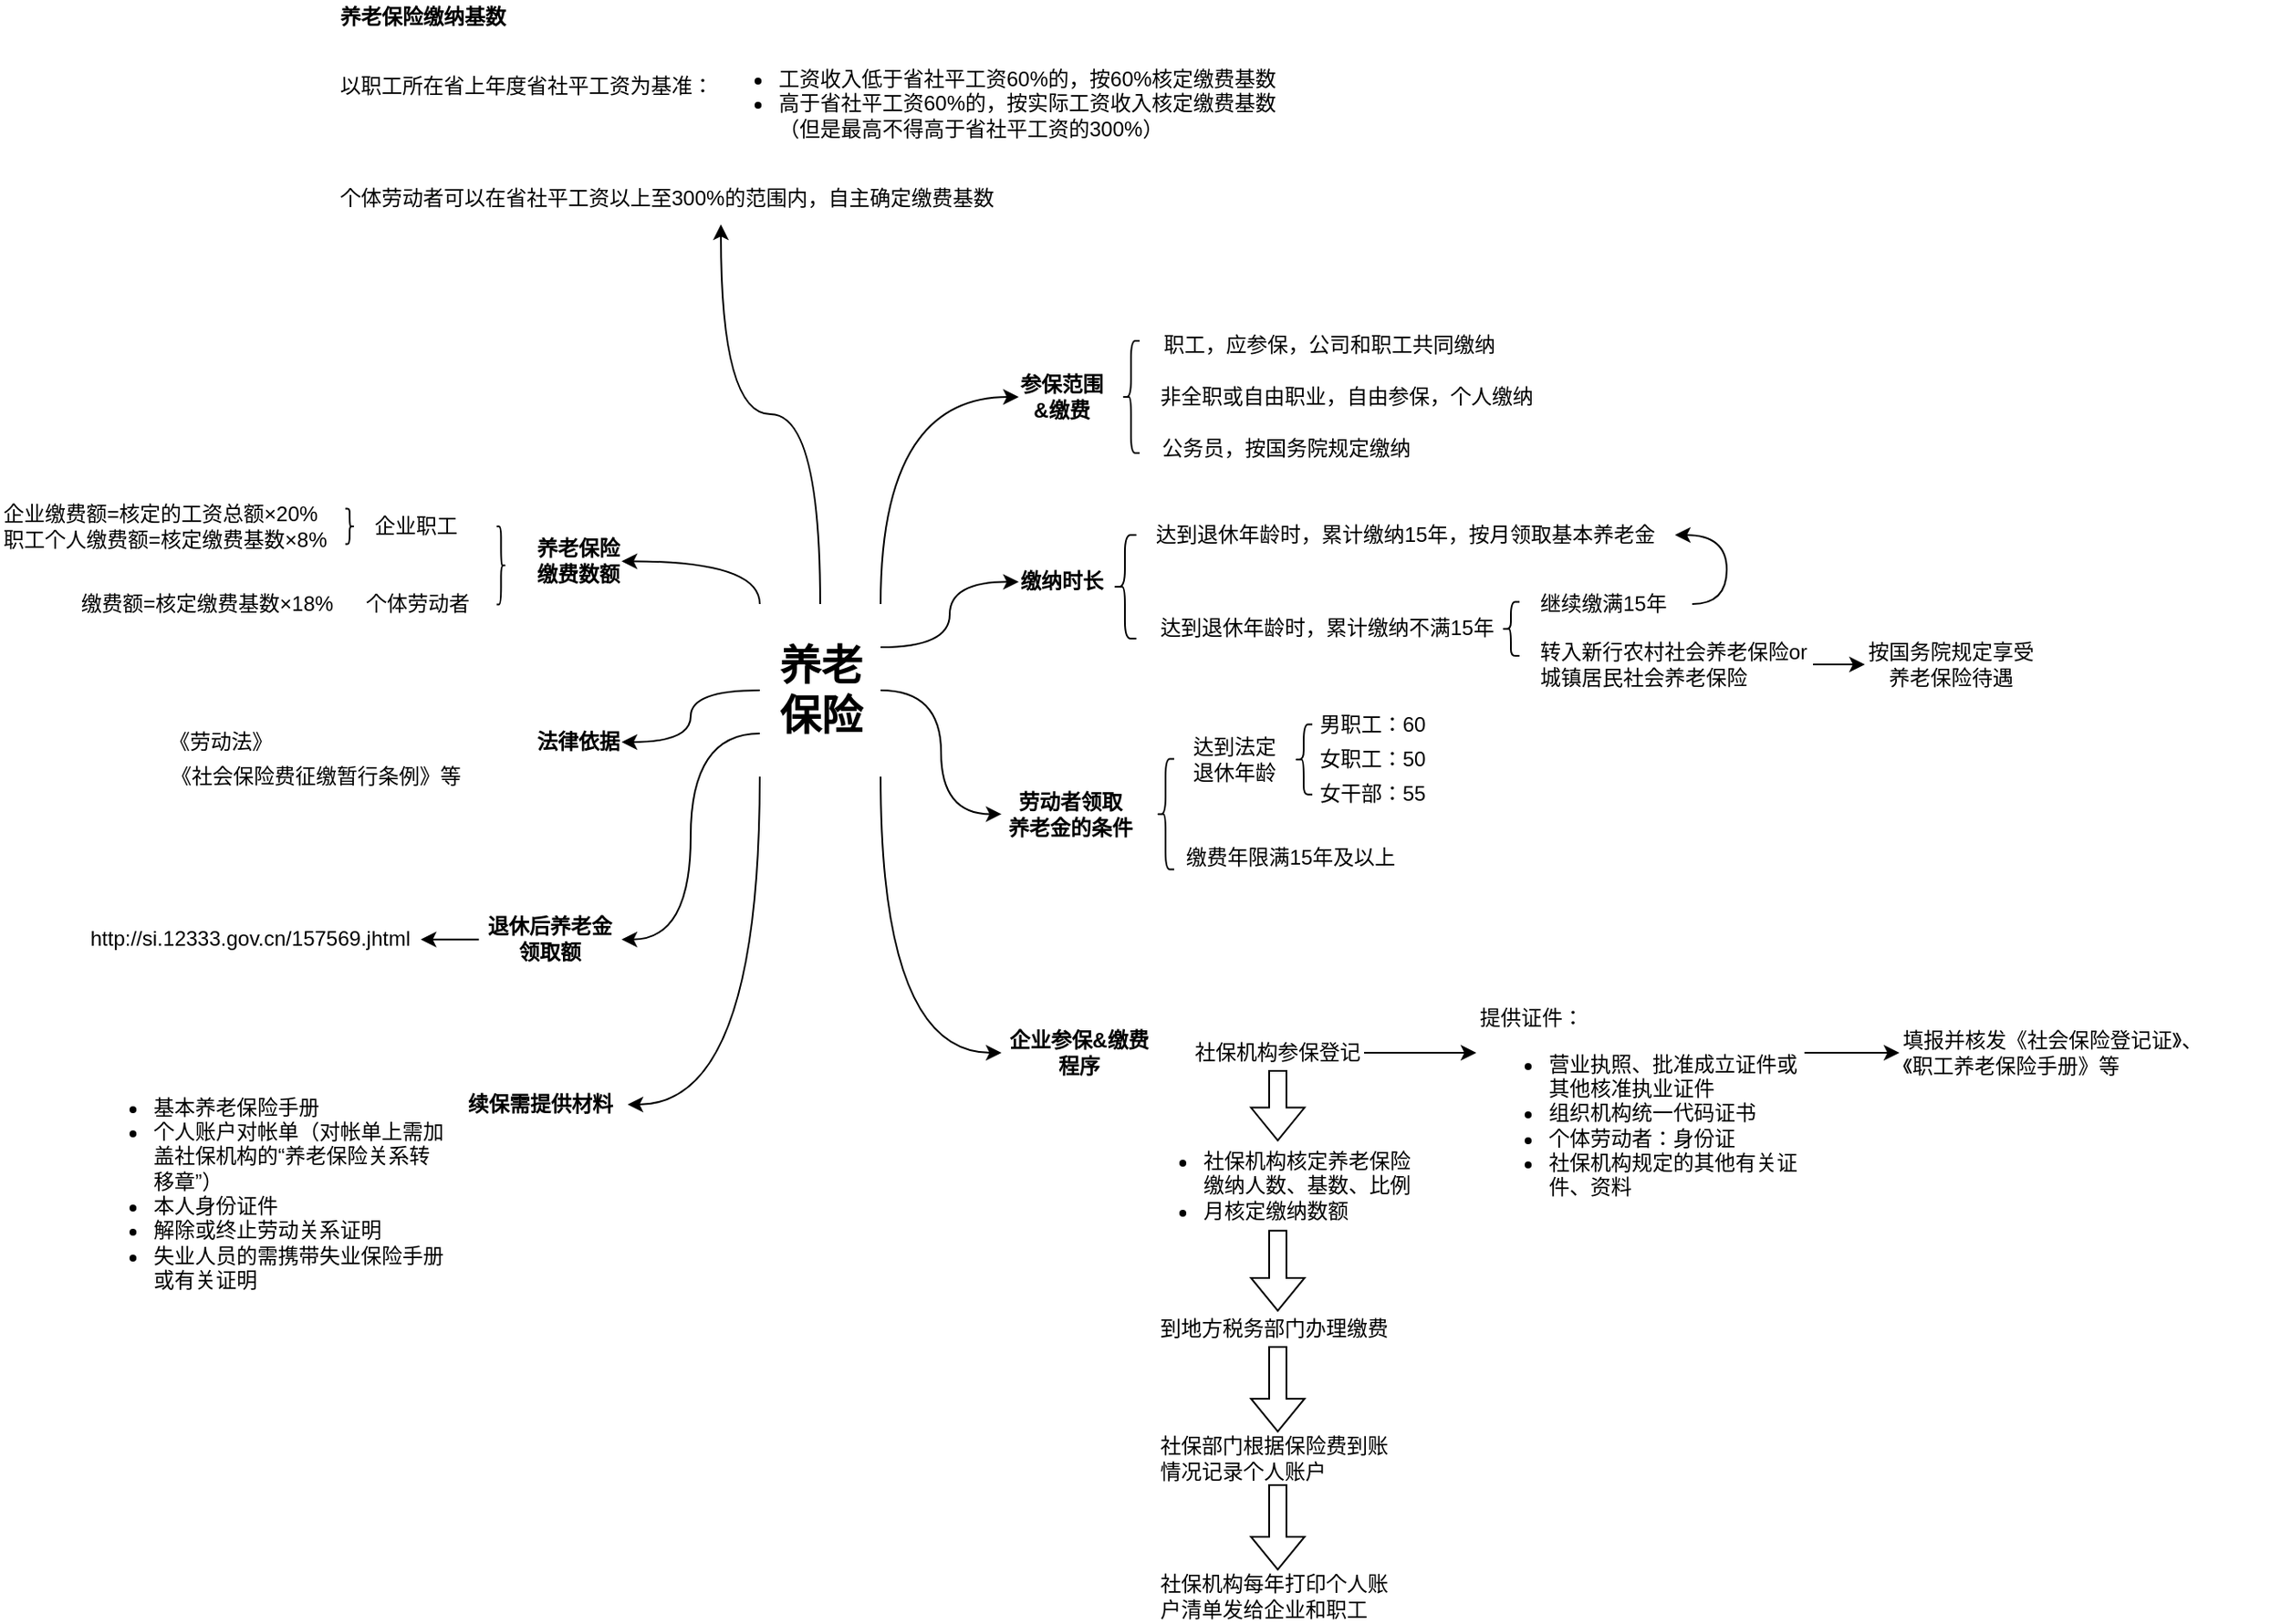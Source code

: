 <mxfile version="12.4.3" type="github" pages="1">
  <diagram id="XFLZumGhxRqdm-QpVZjw" name="第 1 页">
    <mxGraphModel dx="1673" dy="879" grid="1" gridSize="10" guides="1" tooltips="1" connect="1" arrows="1" fold="1" page="1" pageScale="1" pageWidth="827" pageHeight="1169" math="0" shadow="0">
      <root>
        <mxCell id="0"/>
        <mxCell id="1" parent="0"/>
        <mxCell id="seUnBZEun3gRnmeXoh-8-163" style="edgeStyle=orthogonalEdgeStyle;curved=1;rounded=0;orthogonalLoop=1;jettySize=auto;html=1;exitX=0.5;exitY=0;exitDx=0;exitDy=0;entryX=0.5;entryY=1;entryDx=0;entryDy=0;fontSize=12;fontColor=#000000;" edge="1" parent="1" source="seUnBZEun3gRnmeXoh-8-1" target="seUnBZEun3gRnmeXoh-8-125">
          <mxGeometry relative="1" as="geometry"/>
        </mxCell>
        <mxCell id="seUnBZEun3gRnmeXoh-8-164" style="edgeStyle=orthogonalEdgeStyle;curved=1;rounded=0;orthogonalLoop=1;jettySize=auto;html=1;exitX=1;exitY=0;exitDx=0;exitDy=0;entryX=0;entryY=0.5;entryDx=0;entryDy=0;fontSize=12;fontColor=#000000;" edge="1" parent="1" source="seUnBZEun3gRnmeXoh-8-1" target="seUnBZEun3gRnmeXoh-8-8">
          <mxGeometry relative="1" as="geometry"/>
        </mxCell>
        <mxCell id="seUnBZEun3gRnmeXoh-8-165" style="edgeStyle=orthogonalEdgeStyle;curved=1;rounded=0;orthogonalLoop=1;jettySize=auto;html=1;exitX=1;exitY=0.25;exitDx=0;exitDy=0;entryX=0;entryY=0.5;entryDx=0;entryDy=0;fontSize=12;fontColor=#000000;" edge="1" parent="1" source="seUnBZEun3gRnmeXoh-8-1" target="seUnBZEun3gRnmeXoh-8-34">
          <mxGeometry relative="1" as="geometry"/>
        </mxCell>
        <mxCell id="seUnBZEun3gRnmeXoh-8-166" style="edgeStyle=orthogonalEdgeStyle;curved=1;rounded=0;orthogonalLoop=1;jettySize=auto;html=1;exitX=1;exitY=0.5;exitDx=0;exitDy=0;entryX=0;entryY=0.5;entryDx=0;entryDy=0;fontSize=12;fontColor=#000000;" edge="1" parent="1" source="seUnBZEun3gRnmeXoh-8-1" target="seUnBZEun3gRnmeXoh-8-89">
          <mxGeometry relative="1" as="geometry"/>
        </mxCell>
        <mxCell id="seUnBZEun3gRnmeXoh-8-169" style="edgeStyle=orthogonalEdgeStyle;curved=1;rounded=0;orthogonalLoop=1;jettySize=auto;html=1;exitX=1;exitY=1;exitDx=0;exitDy=0;entryX=0;entryY=0.5;entryDx=0;entryDy=0;fontSize=12;fontColor=#000000;" edge="1" parent="1" source="seUnBZEun3gRnmeXoh-8-1" target="seUnBZEun3gRnmeXoh-8-56">
          <mxGeometry relative="1" as="geometry"/>
        </mxCell>
        <mxCell id="seUnBZEun3gRnmeXoh-8-170" style="edgeStyle=orthogonalEdgeStyle;curved=1;rounded=0;orthogonalLoop=1;jettySize=auto;html=1;exitX=0;exitY=1;exitDx=0;exitDy=0;entryX=1;entryY=0.5;entryDx=0;entryDy=0;fontSize=12;fontColor=#000000;" edge="1" parent="1" source="seUnBZEun3gRnmeXoh-8-1" target="seUnBZEun3gRnmeXoh-8-133">
          <mxGeometry relative="1" as="geometry"/>
        </mxCell>
        <mxCell id="seUnBZEun3gRnmeXoh-8-171" style="edgeStyle=orthogonalEdgeStyle;curved=1;rounded=0;orthogonalLoop=1;jettySize=auto;html=1;exitX=0;exitY=0.75;exitDx=0;exitDy=0;entryX=1;entryY=0.5;entryDx=0;entryDy=0;fontSize=12;fontColor=#000000;" edge="1" parent="1" source="seUnBZEun3gRnmeXoh-8-1" target="seUnBZEun3gRnmeXoh-8-109">
          <mxGeometry relative="1" as="geometry"/>
        </mxCell>
        <mxCell id="seUnBZEun3gRnmeXoh-8-172" style="edgeStyle=orthogonalEdgeStyle;curved=1;rounded=0;orthogonalLoop=1;jettySize=auto;html=1;exitX=0;exitY=0.5;exitDx=0;exitDy=0;entryX=1;entryY=0.5;entryDx=0;entryDy=0;fontSize=12;fontColor=#000000;" edge="1" parent="1" source="seUnBZEun3gRnmeXoh-8-1" target="seUnBZEun3gRnmeXoh-8-53">
          <mxGeometry relative="1" as="geometry"/>
        </mxCell>
        <mxCell id="seUnBZEun3gRnmeXoh-8-173" style="edgeStyle=orthogonalEdgeStyle;curved=1;rounded=0;orthogonalLoop=1;jettySize=auto;html=1;exitX=0;exitY=0;exitDx=0;exitDy=0;fontSize=12;fontColor=#000000;entryX=1;entryY=0.5;entryDx=0;entryDy=0;" edge="1" parent="1" source="seUnBZEun3gRnmeXoh-8-1" target="seUnBZEun3gRnmeXoh-8-127">
          <mxGeometry relative="1" as="geometry">
            <mxPoint x="500" y="370" as="targetPoint"/>
          </mxGeometry>
        </mxCell>
        <mxCell id="seUnBZEun3gRnmeXoh-8-1" value="养老&lt;br&gt;保险" style="text;strokeColor=none;fillColor=none;html=1;fontSize=24;fontStyle=1;verticalAlign=middle;align=center;" vertex="1" parent="1">
          <mxGeometry x="540" y="390.0" width="70" height="100" as="geometry"/>
        </mxCell>
        <mxCell id="seUnBZEun3gRnmeXoh-8-98" value="" style="group" vertex="1" connectable="0" parent="1">
          <mxGeometry x="680" y="450" width="250" height="102" as="geometry"/>
        </mxCell>
        <mxCell id="seUnBZEun3gRnmeXoh-8-89" value="&lt;b&gt;劳动者领取&lt;br&gt;养老金的条件&lt;/b&gt;" style="text;html=1;strokeColor=none;fillColor=none;align=center;verticalAlign=middle;whiteSpace=wrap;rounded=0;" vertex="1" parent="seUnBZEun3gRnmeXoh-8-98">
          <mxGeometry y="46.07" width="80" height="31.29" as="geometry"/>
        </mxCell>
        <mxCell id="seUnBZEun3gRnmeXoh-8-91" value="达到法定退休年龄" style="text;html=1;strokeColor=none;fillColor=none;align=center;verticalAlign=middle;whiteSpace=wrap;rounded=0;" vertex="1" parent="seUnBZEun3gRnmeXoh-8-98">
          <mxGeometry x="110" y="20" width="50" height="20" as="geometry"/>
        </mxCell>
        <mxCell id="seUnBZEun3gRnmeXoh-8-92" value="男职工：60" style="text;html=1;strokeColor=none;fillColor=none;align=center;verticalAlign=middle;whiteSpace=wrap;rounded=0;" vertex="1" parent="seUnBZEun3gRnmeXoh-8-98">
          <mxGeometry x="180" width="70" height="20" as="geometry"/>
        </mxCell>
        <mxCell id="seUnBZEun3gRnmeXoh-8-93" value="女职工：50" style="text;html=1;strokeColor=none;fillColor=none;align=center;verticalAlign=middle;whiteSpace=wrap;rounded=0;" vertex="1" parent="seUnBZEun3gRnmeXoh-8-98">
          <mxGeometry x="180" y="20" width="70" height="20" as="geometry"/>
        </mxCell>
        <mxCell id="seUnBZEun3gRnmeXoh-8-94" value="女干部：55" style="text;html=1;strokeColor=none;fillColor=none;align=center;verticalAlign=middle;whiteSpace=wrap;rounded=0;" vertex="1" parent="seUnBZEun3gRnmeXoh-8-98">
          <mxGeometry x="180" y="40" width="70" height="20" as="geometry"/>
        </mxCell>
        <mxCell id="seUnBZEun3gRnmeXoh-8-95" value="缴费年限满15年及以上" style="text;html=1;strokeColor=none;fillColor=none;align=center;verticalAlign=middle;whiteSpace=wrap;rounded=0;" vertex="1" parent="seUnBZEun3gRnmeXoh-8-98">
          <mxGeometry x="100" y="71" width="135" height="31" as="geometry"/>
        </mxCell>
        <mxCell id="seUnBZEun3gRnmeXoh-8-96" value="" style="shape=curlyBracket;whiteSpace=wrap;html=1;rounded=1;align=left;" vertex="1" parent="seUnBZEun3gRnmeXoh-8-98">
          <mxGeometry x="90" y="29.71" width="10" height="64" as="geometry"/>
        </mxCell>
        <mxCell id="seUnBZEun3gRnmeXoh-8-97" value="" style="shape=curlyBracket;whiteSpace=wrap;html=1;rounded=1;align=left;" vertex="1" parent="seUnBZEun3gRnmeXoh-8-98">
          <mxGeometry x="170" y="9.71" width="10" height="40.71" as="geometry"/>
        </mxCell>
        <mxCell id="seUnBZEun3gRnmeXoh-8-121" value="" style="group" vertex="1" connectable="0" parent="1">
          <mxGeometry x="680" y="580" width="740" height="400" as="geometry"/>
        </mxCell>
        <mxCell id="seUnBZEun3gRnmeXoh-8-56" value="&lt;b&gt;企业参保&amp;amp;缴费程序&lt;/b&gt;" style="text;html=1;strokeColor=none;fillColor=none;align=center;verticalAlign=middle;whiteSpace=wrap;rounded=0;" vertex="1" parent="seUnBZEun3gRnmeXoh-8-121">
          <mxGeometry y="60" width="90" height="20" as="geometry"/>
        </mxCell>
        <mxCell id="seUnBZEun3gRnmeXoh-8-159" style="edgeStyle=orthogonalEdgeStyle;curved=1;rounded=0;orthogonalLoop=1;jettySize=auto;html=1;exitX=1;exitY=0.5;exitDx=0;exitDy=0;entryX=0;entryY=0.25;entryDx=0;entryDy=0;fontSize=12;fontColor=#000000;" edge="1" parent="seUnBZEun3gRnmeXoh-8-121" source="seUnBZEun3gRnmeXoh-8-57" target="seUnBZEun3gRnmeXoh-8-82">
          <mxGeometry relative="1" as="geometry"/>
        </mxCell>
        <mxCell id="seUnBZEun3gRnmeXoh-8-57" value="社保机构参保登记" style="text;html=1;strokeColor=none;fillColor=none;align=center;verticalAlign=middle;whiteSpace=wrap;rounded=0;" vertex="1" parent="seUnBZEun3gRnmeXoh-8-121">
          <mxGeometry x="110" y="60" width="100" height="20" as="geometry"/>
        </mxCell>
        <mxCell id="seUnBZEun3gRnmeXoh-8-160" style="edgeStyle=orthogonalEdgeStyle;curved=1;rounded=0;orthogonalLoop=1;jettySize=auto;html=1;exitX=1;exitY=0.25;exitDx=0;exitDy=0;entryX=0;entryY=0.5;entryDx=0;entryDy=0;fontSize=12;fontColor=#000000;" edge="1" parent="seUnBZEun3gRnmeXoh-8-121" source="seUnBZEun3gRnmeXoh-8-82" target="seUnBZEun3gRnmeXoh-8-84">
          <mxGeometry relative="1" as="geometry"/>
        </mxCell>
        <mxCell id="seUnBZEun3gRnmeXoh-8-82" value="提供证件：&lt;br&gt;&lt;ul&gt;&lt;li&gt;营业执照、批准成立证件或其他核准执业证件&lt;/li&gt;&lt;li&gt;组织机构统一代码证书&lt;/li&gt;&lt;li&gt;个体劳动者：身份证&lt;/li&gt;&lt;li&gt;社保机构规定的其他有关证件、资料&lt;/li&gt;&lt;/ul&gt;" style="text;html=1;strokeColor=none;fillColor=none;align=left;verticalAlign=middle;whiteSpace=wrap;rounded=0;" vertex="1" parent="seUnBZEun3gRnmeXoh-8-121">
          <mxGeometry x="275" y="35" width="190" height="140" as="geometry"/>
        </mxCell>
        <mxCell id="seUnBZEun3gRnmeXoh-8-84" value="填报并核发《社会保险登记证》、《职工养老保险手册》等" style="text;html=1;strokeColor=none;fillColor=none;align=left;verticalAlign=middle;whiteSpace=wrap;rounded=0;" vertex="1" parent="seUnBZEun3gRnmeXoh-8-121">
          <mxGeometry x="520" y="35" width="190" height="70" as="geometry"/>
        </mxCell>
        <mxCell id="seUnBZEun3gRnmeXoh-8-58" value="&lt;ul&gt;&lt;li&gt;社保机构核定养老保险缴纳人数、基数、比例&lt;br&gt;&lt;/li&gt;&lt;li&gt;月核定缴纳数额&lt;br&gt;&lt;/li&gt;&lt;/ul&gt;" style="text;html=1;strokeColor=none;fillColor=none;align=left;verticalAlign=middle;whiteSpace=wrap;rounded=0;" vertex="1" parent="seUnBZEun3gRnmeXoh-8-121">
          <mxGeometry x="75" y="121.29" width="170" height="51.29" as="geometry"/>
        </mxCell>
        <mxCell id="seUnBZEun3gRnmeXoh-8-78" style="edgeStyle=orthogonalEdgeStyle;shape=flexArrow;curved=1;rounded=0;orthogonalLoop=1;jettySize=auto;html=1;exitX=0.5;exitY=1;exitDx=0;exitDy=0;entryX=0.5;entryY=0;entryDx=0;entryDy=0;" edge="1" parent="seUnBZEun3gRnmeXoh-8-121" source="seUnBZEun3gRnmeXoh-8-57" target="seUnBZEun3gRnmeXoh-8-58">
          <mxGeometry relative="1" as="geometry"/>
        </mxCell>
        <mxCell id="seUnBZEun3gRnmeXoh-8-62" value="&lt;span&gt;到地方税务部门办理缴费&lt;/span&gt;" style="text;html=1;strokeColor=none;fillColor=none;align=left;verticalAlign=middle;whiteSpace=wrap;rounded=0;" vertex="1" parent="seUnBZEun3gRnmeXoh-8-121">
          <mxGeometry x="90" y="220" width="140" height="20" as="geometry"/>
        </mxCell>
        <mxCell id="seUnBZEun3gRnmeXoh-8-79" style="edgeStyle=orthogonalEdgeStyle;shape=flexArrow;curved=1;rounded=0;orthogonalLoop=1;jettySize=auto;html=1;exitX=0.5;exitY=1;exitDx=0;exitDy=0;entryX=0.5;entryY=0;entryDx=0;entryDy=0;" edge="1" parent="seUnBZEun3gRnmeXoh-8-121" source="seUnBZEun3gRnmeXoh-8-58" target="seUnBZEun3gRnmeXoh-8-62">
          <mxGeometry relative="1" as="geometry"/>
        </mxCell>
        <mxCell id="seUnBZEun3gRnmeXoh-8-64" value="&lt;span&gt;社保部门根据保险费到账情况记录个人账户&lt;/span&gt;" style="text;html=1;strokeColor=none;fillColor=none;align=left;verticalAlign=middle;whiteSpace=wrap;rounded=0;" vertex="1" parent="seUnBZEun3gRnmeXoh-8-121">
          <mxGeometry x="90" y="290" width="140" height="30" as="geometry"/>
        </mxCell>
        <mxCell id="seUnBZEun3gRnmeXoh-8-80" style="edgeStyle=orthogonalEdgeStyle;shape=flexArrow;curved=1;rounded=0;orthogonalLoop=1;jettySize=auto;html=1;exitX=0.5;exitY=1;exitDx=0;exitDy=0;entryX=0.5;entryY=0;entryDx=0;entryDy=0;" edge="1" parent="seUnBZEun3gRnmeXoh-8-121" source="seUnBZEun3gRnmeXoh-8-62" target="seUnBZEun3gRnmeXoh-8-64">
          <mxGeometry relative="1" as="geometry"/>
        </mxCell>
        <mxCell id="seUnBZEun3gRnmeXoh-8-66" value="&lt;span&gt;社保机构每年打印个人账户清单发给企业和职工&lt;/span&gt;" style="text;html=1;strokeColor=none;fillColor=none;align=left;verticalAlign=middle;whiteSpace=wrap;rounded=0;" vertex="1" parent="seUnBZEun3gRnmeXoh-8-121">
          <mxGeometry x="90" y="370" width="140" height="30" as="geometry"/>
        </mxCell>
        <mxCell id="seUnBZEun3gRnmeXoh-8-81" style="edgeStyle=orthogonalEdgeStyle;shape=flexArrow;curved=1;rounded=0;orthogonalLoop=1;jettySize=auto;html=1;exitX=0.5;exitY=1;exitDx=0;exitDy=0;entryX=0.5;entryY=0;entryDx=0;entryDy=0;" edge="1" parent="seUnBZEun3gRnmeXoh-8-121" source="seUnBZEun3gRnmeXoh-8-64" target="seUnBZEun3gRnmeXoh-8-66">
          <mxGeometry relative="1" as="geometry"/>
        </mxCell>
        <mxCell id="seUnBZEun3gRnmeXoh-8-144" value="" style="group" vertex="1" connectable="0" parent="1">
          <mxGeometry x="690" y="230.0" width="300" height="80" as="geometry"/>
        </mxCell>
        <mxCell id="seUnBZEun3gRnmeXoh-8-8" value="&lt;b&gt;参保范围&amp;amp;缴费&lt;/b&gt;" style="text;html=1;strokeColor=none;fillColor=none;align=center;verticalAlign=middle;whiteSpace=wrap;rounded=0;" vertex="1" parent="seUnBZEun3gRnmeXoh-8-144">
          <mxGeometry y="30" width="50" height="20" as="geometry"/>
        </mxCell>
        <mxCell id="seUnBZEun3gRnmeXoh-8-23" value="&lt;span style=&quot;white-space: nowrap&quot;&gt;职工，应参保，公司和职工共同缴纳&lt;/span&gt;" style="text;html=1;strokeColor=none;fillColor=none;align=center;verticalAlign=middle;whiteSpace=wrap;rounded=0;" vertex="1" parent="seUnBZEun3gRnmeXoh-8-144">
          <mxGeometry x="80" width="200" height="20" as="geometry"/>
        </mxCell>
        <mxCell id="seUnBZEun3gRnmeXoh-8-27" value="&lt;span style=&quot;white-space: nowrap&quot;&gt;非全职或自由职业，自由参保，个人缴纳&lt;/span&gt;" style="text;html=1;strokeColor=none;fillColor=none;align=center;verticalAlign=middle;whiteSpace=wrap;rounded=0;" vertex="1" parent="seUnBZEun3gRnmeXoh-8-144">
          <mxGeometry x="80" y="30" width="220" height="20" as="geometry"/>
        </mxCell>
        <mxCell id="seUnBZEun3gRnmeXoh-8-28" value="&lt;span style=&quot;white-space: nowrap&quot;&gt;公务员，按国务院规定缴纳&lt;/span&gt;" style="text;html=1;strokeColor=none;fillColor=none;align=center;verticalAlign=middle;whiteSpace=wrap;rounded=0;" vertex="1" parent="seUnBZEun3gRnmeXoh-8-144">
          <mxGeometry x="80" y="60" width="150" height="20" as="geometry"/>
        </mxCell>
        <mxCell id="seUnBZEun3gRnmeXoh-8-142" value="" style="shape=curlyBracket;whiteSpace=wrap;html=1;rounded=1;fontSize=12;fontColor=#000000;align=left;" vertex="1" parent="seUnBZEun3gRnmeXoh-8-144">
          <mxGeometry x="60" y="7.5" width="10" height="65" as="geometry"/>
        </mxCell>
        <mxCell id="seUnBZEun3gRnmeXoh-8-154" value="" style="group" vertex="1" connectable="0" parent="1">
          <mxGeometry x="100" y="330" width="360" height="75.25" as="geometry"/>
        </mxCell>
        <mxCell id="seUnBZEun3gRnmeXoh-8-127" value="养老保险缴费数额" style="text;html=1;strokeColor=none;fillColor=none;align=center;verticalAlign=middle;whiteSpace=wrap;rounded=0;fontSize=12;fontColor=#000000;fontStyle=1" vertex="1" parent="seUnBZEun3gRnmeXoh-8-154">
          <mxGeometry x="310" y="25.25" width="50" height="20" as="geometry"/>
        </mxCell>
        <mxCell id="seUnBZEun3gRnmeXoh-8-128" value="&lt;span&gt;企业缴费额=核定的工资总额×20%&lt;/span&gt;&lt;br&gt;&lt;span&gt;职工个人缴费额=核定缴费基数×8%&lt;/span&gt;" style="text;html=1;strokeColor=none;fillColor=none;align=left;verticalAlign=middle;whiteSpace=wrap;rounded=0;fontSize=12;fontColor=#000000;" vertex="1" parent="seUnBZEun3gRnmeXoh-8-154">
          <mxGeometry width="210" height="30" as="geometry"/>
        </mxCell>
        <mxCell id="seUnBZEun3gRnmeXoh-8-129" value="企业职工" style="text;html=1;strokeColor=none;fillColor=none;align=left;verticalAlign=middle;whiteSpace=wrap;rounded=0;fontSize=12;fontColor=#000000;" vertex="1" parent="seUnBZEun3gRnmeXoh-8-154">
          <mxGeometry x="215" y="5" width="60" height="20" as="geometry"/>
        </mxCell>
        <mxCell id="seUnBZEun3gRnmeXoh-8-130" value="个体劳动者" style="text;html=1;strokeColor=none;fillColor=none;align=left;verticalAlign=middle;whiteSpace=wrap;rounded=0;fontSize=12;fontColor=#000000;" vertex="1" parent="seUnBZEun3gRnmeXoh-8-154">
          <mxGeometry x="210" y="50.25" width="65" height="20" as="geometry"/>
        </mxCell>
        <mxCell id="seUnBZEun3gRnmeXoh-8-131" value="&lt;span&gt;缴费额=核定缴费基数×18%&lt;/span&gt;" style="text;html=1;strokeColor=none;fillColor=none;align=left;verticalAlign=middle;whiteSpace=wrap;rounded=0;fontSize=12;fontColor=#000000;" vertex="1" parent="seUnBZEun3gRnmeXoh-8-154">
          <mxGeometry x="45" y="45.25" width="155" height="30" as="geometry"/>
        </mxCell>
        <mxCell id="seUnBZEun3gRnmeXoh-8-140" value="" style="shape=curlyBracket;whiteSpace=wrap;html=1;rounded=1;fontSize=12;fontColor=#000000;align=left;rotation=-180;" vertex="1" parent="seUnBZEun3gRnmeXoh-8-154">
          <mxGeometry x="200" y="4.75" width="5" height="20.5" as="geometry"/>
        </mxCell>
        <mxCell id="seUnBZEun3gRnmeXoh-8-153" value="" style="shape=curlyBracket;whiteSpace=wrap;html=1;rounded=1;fontSize=12;fontColor=#000000;align=left;rotation=-180;" vertex="1" parent="seUnBZEun3gRnmeXoh-8-154">
          <mxGeometry x="287.67" y="15" width="5" height="45.25" as="geometry"/>
        </mxCell>
        <mxCell id="seUnBZEun3gRnmeXoh-8-155" value="" style="group" vertex="1" connectable="0" parent="1">
          <mxGeometry x="197.33" y="460.0" width="262.67" height="40" as="geometry"/>
        </mxCell>
        <mxCell id="seUnBZEun3gRnmeXoh-8-54" value="《劳动法》" style="text;html=1;strokeColor=none;fillColor=none;align=center;verticalAlign=middle;whiteSpace=wrap;rounded=0;" vertex="1" parent="seUnBZEun3gRnmeXoh-8-155">
          <mxGeometry width="61.86" height="20" as="geometry"/>
        </mxCell>
        <mxCell id="seUnBZEun3gRnmeXoh-8-55" value="《社会保险费征缴暂行条例》等" style="text;html=1;strokeColor=none;fillColor=none;align=center;verticalAlign=middle;whiteSpace=wrap;rounded=0;" vertex="1" parent="seUnBZEun3gRnmeXoh-8-155">
          <mxGeometry y="20" width="171.86" height="20" as="geometry"/>
        </mxCell>
        <mxCell id="seUnBZEun3gRnmeXoh-8-53" value="&lt;b&gt;法律依据&lt;/b&gt;" style="text;html=1;strokeColor=none;fillColor=none;align=center;verticalAlign=middle;whiteSpace=wrap;rounded=0;" vertex="1" parent="seUnBZEun3gRnmeXoh-8-155">
          <mxGeometry x="212.67" width="50" height="20" as="geometry"/>
        </mxCell>
        <mxCell id="seUnBZEun3gRnmeXoh-8-156" value="" style="group" vertex="1" connectable="0" parent="1">
          <mxGeometry x="147.327" y="565" width="312.67" height="38.71" as="geometry"/>
        </mxCell>
        <mxCell id="seUnBZEun3gRnmeXoh-8-109" value="&lt;b&gt;退休后养老金领取额&lt;/b&gt;" style="text;html=1;strokeColor=none;fillColor=none;align=center;verticalAlign=middle;whiteSpace=wrap;rounded=0;" vertex="1" parent="seUnBZEun3gRnmeXoh-8-156">
          <mxGeometry x="230.003" width="82.667" height="38.71" as="geometry"/>
        </mxCell>
        <mxCell id="seUnBZEun3gRnmeXoh-8-110" value="http://si.12333.gov.cn/157569.jhtml" style="text;html=1;strokeColor=none;fillColor=none;align=center;verticalAlign=middle;whiteSpace=wrap;rounded=0;" vertex="1" parent="seUnBZEun3gRnmeXoh-8-156">
          <mxGeometry width="196.333" height="38.71" as="geometry"/>
        </mxCell>
        <mxCell id="seUnBZEun3gRnmeXoh-8-111" value="" style="edgeStyle=orthogonalEdgeStyle;curved=1;rounded=0;orthogonalLoop=1;jettySize=auto;html=1;" edge="1" parent="seUnBZEun3gRnmeXoh-8-156" source="seUnBZEun3gRnmeXoh-8-109" target="seUnBZEun3gRnmeXoh-8-110">
          <mxGeometry relative="1" as="geometry"/>
        </mxCell>
        <mxCell id="seUnBZEun3gRnmeXoh-8-161" value="" style="group" vertex="1" connectable="0" parent="1">
          <mxGeometry x="147.33" y="660" width="316.15" height="130" as="geometry"/>
        </mxCell>
        <mxCell id="seUnBZEun3gRnmeXoh-8-133" value="续保需提供材料" style="text;html=1;strokeColor=none;fillColor=none;align=center;verticalAlign=middle;whiteSpace=wrap;rounded=0;fontSize=12;fontColor=#000000;fontStyle=1" vertex="1" parent="seUnBZEun3gRnmeXoh-8-161">
          <mxGeometry x="216.15" y="10" width="100" height="20" as="geometry"/>
        </mxCell>
        <mxCell id="seUnBZEun3gRnmeXoh-8-134" value="&lt;ul&gt;&lt;li&gt;基本养老保险手册&lt;br&gt;&lt;/li&gt;&lt;li&gt;个人账户对帐单（对帐单上需加盖社保机构的“养老保险关系转移章”）&lt;br&gt;&lt;/li&gt;&lt;li&gt;本人身份证件&lt;br&gt;&lt;/li&gt;&lt;li&gt;解除或终止劳动关系证明&lt;br&gt;&lt;/li&gt;&lt;li&gt;失业人员的需携带失业保险手册或有关证明&lt;br&gt;&lt;/li&gt;&lt;/ul&gt;" style="text;strokeColor=none;fillColor=none;html=1;whiteSpace=wrap;verticalAlign=middle;overflow=hidden;fontSize=12;fontColor=#000000;align=left;" vertex="1" parent="seUnBZEun3gRnmeXoh-8-161">
          <mxGeometry width="210" height="130" as="geometry"/>
        </mxCell>
        <mxCell id="seUnBZEun3gRnmeXoh-8-162" value="" style="group" vertex="1" connectable="0" parent="1">
          <mxGeometry x="280" y="40" width="570" height="130" as="geometry"/>
        </mxCell>
        <mxCell id="seUnBZEun3gRnmeXoh-8-113" value="养老保险缴纳基数" style="text;html=1;strokeColor=none;fillColor=none;align=center;verticalAlign=middle;whiteSpace=wrap;rounded=0;fontStyle=1;fontColor=#000000;" vertex="1" parent="seUnBZEun3gRnmeXoh-8-162">
          <mxGeometry width="130" height="20" as="geometry"/>
        </mxCell>
        <mxCell id="seUnBZEun3gRnmeXoh-8-114" value="&lt;span style=&quot;text-indent: 28px ; background-color: rgb(255 , 255 , 255)&quot;&gt;&lt;font style=&quot;font-size: 12px&quot;&gt;以职工所在省上年度省社平工资为基准：&lt;/font&gt;&lt;/span&gt;" style="text;html=1;strokeColor=none;fillColor=none;align=left;verticalAlign=middle;whiteSpace=wrap;rounded=0;fontStyle=0;fontColor=#000000;" vertex="1" parent="seUnBZEun3gRnmeXoh-8-162">
          <mxGeometry x="15" y="35" width="230" height="30" as="geometry"/>
        </mxCell>
        <mxCell id="seUnBZEun3gRnmeXoh-8-115" value="&lt;div style=&quot;text-align: left ; font-size: 12px&quot;&gt;&lt;ul&gt;&lt;li&gt;工资收入低于省社平工资60%的，按60%核定缴费基数&lt;br&gt;&lt;/li&gt;&lt;li&gt;高于省社平工资60%的，按实际工资收入核定缴费基数（但是最高不得高于省社平工资的300%）&lt;br&gt;&lt;/li&gt;&lt;/ul&gt;&lt;/div&gt;" style="text;html=1;strokeColor=none;fillColor=none;align=center;verticalAlign=middle;whiteSpace=wrap;rounded=0;fontColor=#000000;fontSize=12;" vertex="1" parent="seUnBZEun3gRnmeXoh-8-162">
          <mxGeometry x="230" y="20" width="340" height="80" as="geometry"/>
        </mxCell>
        <mxCell id="seUnBZEun3gRnmeXoh-8-125" value="&lt;span style=&quot;font-size: 12px; text-indent: 28px; background-color: rgb(255, 255, 255);&quot;&gt;个体劳动者可以在省社平工资以上至300%的范围内，自主确定缴费基数&lt;/span&gt;" style="text;html=1;strokeColor=none;fillColor=none;align=left;verticalAlign=middle;whiteSpace=wrap;rounded=0;fontStyle=0;fontColor=#000000;fontSize=12;" vertex="1" parent="seUnBZEun3gRnmeXoh-8-162">
          <mxGeometry x="15" y="100" width="445" height="30" as="geometry"/>
        </mxCell>
        <mxCell id="seUnBZEun3gRnmeXoh-8-168" value="" style="group" vertex="1" connectable="0" parent="1">
          <mxGeometry x="690" y="340.0" width="590" height="100" as="geometry"/>
        </mxCell>
        <mxCell id="seUnBZEun3gRnmeXoh-8-34" value="&lt;b&gt;缴纳时长&lt;/b&gt;" style="text;html=1;strokeColor=none;fillColor=none;align=center;verticalAlign=middle;whiteSpace=wrap;rounded=0;" vertex="1" parent="seUnBZEun3gRnmeXoh-8-168">
          <mxGeometry y="27.18" width="50" height="20" as="geometry"/>
        </mxCell>
        <mxCell id="seUnBZEun3gRnmeXoh-8-35" value="&lt;span style=&quot;white-space: nowrap&quot;&gt;达到退休年龄时，累计缴纳15年，按月领取基本养老金&lt;/span&gt;" style="text;html=1;strokeColor=none;fillColor=none;align=center;verticalAlign=middle;whiteSpace=wrap;rounded=0;" vertex="1" parent="seUnBZEun3gRnmeXoh-8-168">
          <mxGeometry x="68.14" width="311.86" height="20" as="geometry"/>
        </mxCell>
        <mxCell id="seUnBZEun3gRnmeXoh-8-40" value="&lt;span style=&quot;white-space: nowrap&quot;&gt;达到退休年龄时，累计缴纳不满15年&lt;/span&gt;" style="text;html=1;strokeColor=none;fillColor=none;align=left;verticalAlign=middle;whiteSpace=wrap;rounded=0;" vertex="1" parent="seUnBZEun3gRnmeXoh-8-168">
          <mxGeometry x="80" y="54.35" width="210" height="20" as="geometry"/>
        </mxCell>
        <mxCell id="seUnBZEun3gRnmeXoh-8-49" style="edgeStyle=orthogonalEdgeStyle;curved=1;rounded=0;orthogonalLoop=1;jettySize=auto;html=1;exitX=1;exitY=0.5;exitDx=0;exitDy=0;entryX=1;entryY=0.5;entryDx=0;entryDy=0;" edge="1" parent="seUnBZEun3gRnmeXoh-8-168" source="seUnBZEun3gRnmeXoh-8-45" target="seUnBZEun3gRnmeXoh-8-35">
          <mxGeometry relative="1" as="geometry"/>
        </mxCell>
        <mxCell id="seUnBZEun3gRnmeXoh-8-45" value="继续缴满15年" style="text;html=1;strokeColor=none;fillColor=none;align=left;verticalAlign=middle;whiteSpace=wrap;rounded=0;" vertex="1" parent="seUnBZEun3gRnmeXoh-8-168">
          <mxGeometry x="300" y="40" width="90" height="20" as="geometry"/>
        </mxCell>
        <mxCell id="seUnBZEun3gRnmeXoh-8-50" value="转入新行农村社会养老保险or城镇居民社会养老保险" style="text;html=1;strokeColor=none;fillColor=none;align=left;verticalAlign=middle;whiteSpace=wrap;rounded=0;" vertex="1" parent="seUnBZEun3gRnmeXoh-8-168">
          <mxGeometry x="300" y="70" width="160" height="30" as="geometry"/>
        </mxCell>
        <mxCell id="seUnBZEun3gRnmeXoh-8-51" value="按国务院规定享受养老保险待遇" style="text;html=1;strokeColor=none;fillColor=none;align=center;verticalAlign=middle;whiteSpace=wrap;rounded=0;" vertex="1" parent="seUnBZEun3gRnmeXoh-8-168">
          <mxGeometry x="490" y="70" width="100" height="30" as="geometry"/>
        </mxCell>
        <mxCell id="seUnBZEun3gRnmeXoh-8-52" value="" style="edgeStyle=orthogonalEdgeStyle;curved=1;rounded=0;orthogonalLoop=1;jettySize=auto;html=1;" edge="1" parent="seUnBZEun3gRnmeXoh-8-168" source="seUnBZEun3gRnmeXoh-8-50" target="seUnBZEun3gRnmeXoh-8-51">
          <mxGeometry relative="1" as="geometry"/>
        </mxCell>
        <mxCell id="seUnBZEun3gRnmeXoh-8-145" value="" style="shape=curlyBracket;whiteSpace=wrap;html=1;rounded=1;fontSize=12;fontColor=#000000;align=left;" vertex="1" parent="seUnBZEun3gRnmeXoh-8-168">
          <mxGeometry x="280" y="48.71" width="10" height="31.29" as="geometry"/>
        </mxCell>
        <mxCell id="seUnBZEun3gRnmeXoh-8-167" value="" style="shape=curlyBracket;whiteSpace=wrap;html=1;rounded=1;fontSize=12;fontColor=#000000;align=left;" vertex="1" parent="seUnBZEun3gRnmeXoh-8-168">
          <mxGeometry x="54.81" y="10" width="13.33" height="60" as="geometry"/>
        </mxCell>
      </root>
    </mxGraphModel>
  </diagram>
</mxfile>
